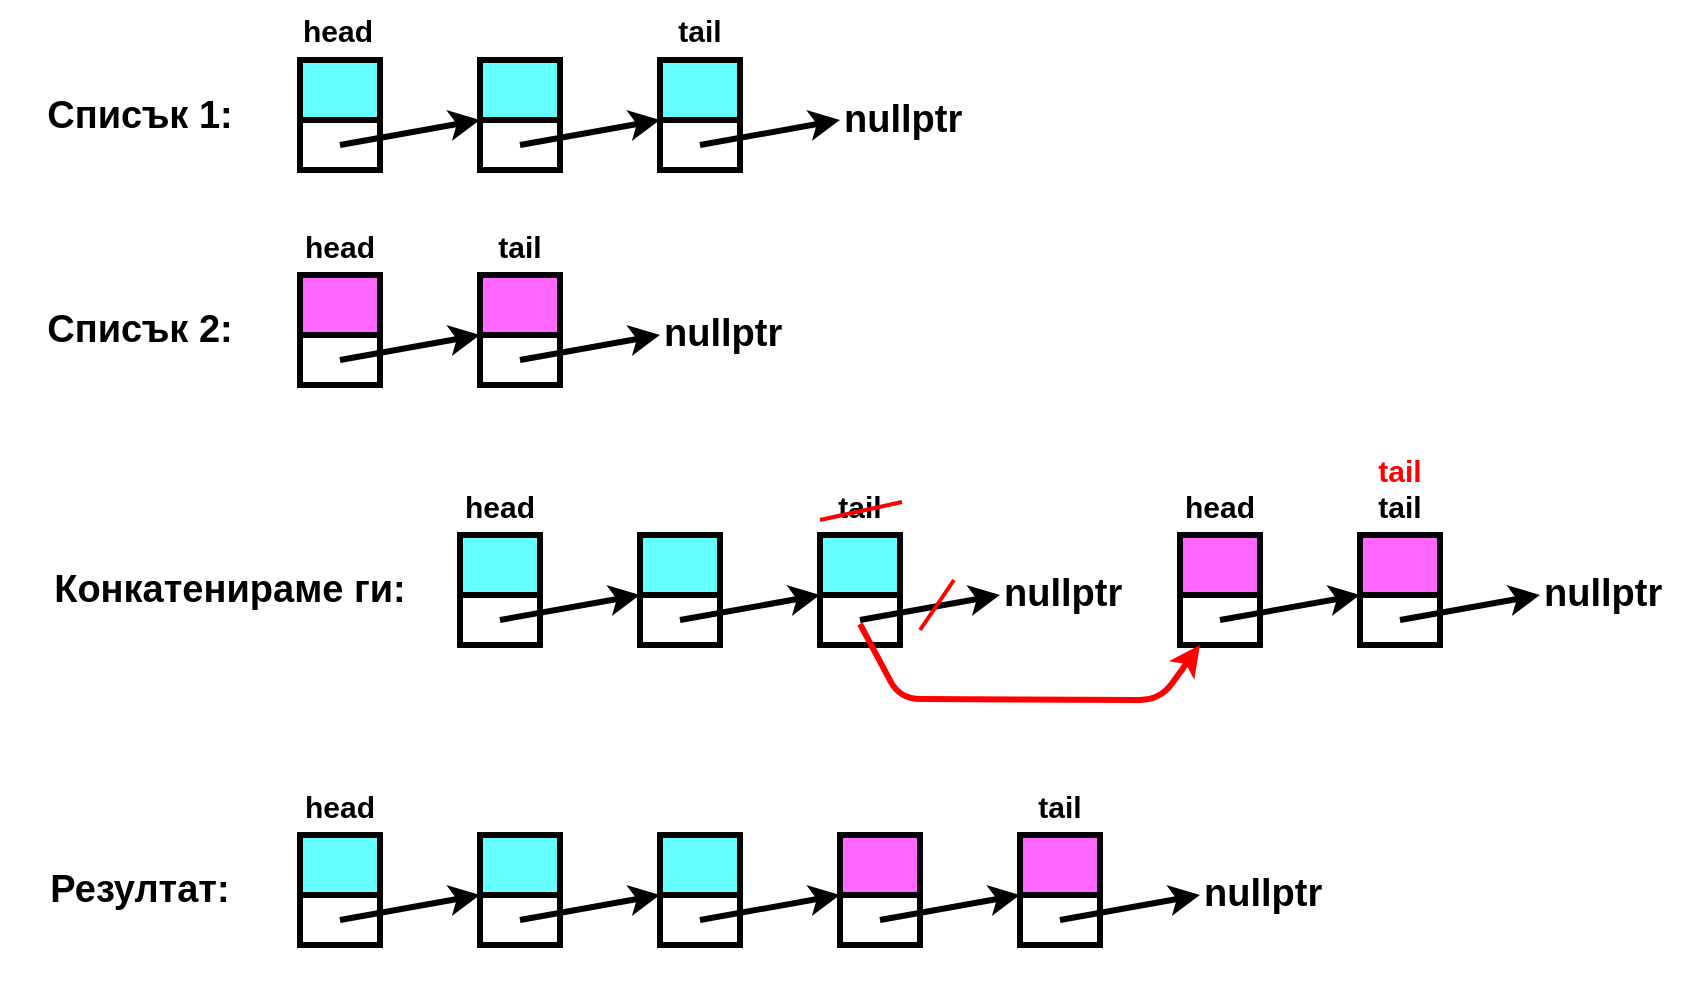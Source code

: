 <mxfile>
    <diagram id="t32mJc6sdXoTrW4kKlci" name="Page-1">
        <mxGraphModel dx="886" dy="768" grid="1" gridSize="10" guides="1" tooltips="1" connect="1" arrows="1" fold="1" page="1" pageScale="1" pageWidth="850" pageHeight="1100" background="#FFFFFF" math="0" shadow="0">
            <root>
                <mxCell id="0"/>
                <mxCell id="1" parent="0"/>
                <mxCell id="2" value="&lt;font color=&quot;#000000&quot; style=&quot;font-size: 19px;&quot;&gt;&lt;span style=&quot;font-size: 19px;&quot;&gt;Списък 1:&lt;/span&gt;&lt;/font&gt;" style="text;html=1;strokeColor=none;fillColor=none;align=center;verticalAlign=middle;whiteSpace=wrap;rounded=0;fontStyle=1;fontSize=19;" parent="1" vertex="1">
                    <mxGeometry y="92.5" width="140" height="30" as="geometry"/>
                </mxCell>
                <mxCell id="3" value="&lt;font color=&quot;#000000&quot; style=&quot;font-size: 19px;&quot;&gt;&lt;span style=&quot;font-size: 19px;&quot;&gt;Списък 2:&lt;/span&gt;&lt;/font&gt;" style="text;html=1;strokeColor=none;fillColor=none;align=center;verticalAlign=middle;whiteSpace=wrap;rounded=0;fontStyle=1;fontSize=19;" parent="1" vertex="1">
                    <mxGeometry y="200" width="140" height="30" as="geometry"/>
                </mxCell>
                <mxCell id="4" value="" style="rounded=0;whiteSpace=wrap;html=1;fontSize=14;fontColor=#000000;fillColor=#FFFFFF;strokeWidth=3;strokeColor=#000000;" parent="1" vertex="1">
                    <mxGeometry x="150" y="80" width="40" height="55" as="geometry"/>
                </mxCell>
                <mxCell id="5" value="" style="rounded=0;whiteSpace=wrap;html=1;fontSize=14;fontColor=#000000;fillColor=#FFFFFF;strokeWidth=3;strokeColor=#000000;" parent="1" vertex="1">
                    <mxGeometry x="240" y="80" width="40" height="55" as="geometry"/>
                </mxCell>
                <mxCell id="6" value="" style="rounded=0;whiteSpace=wrap;html=1;fontSize=14;fontColor=#000000;fillColor=#FFFFFF;strokeWidth=3;strokeColor=#000000;" parent="1" vertex="1">
                    <mxGeometry x="330" y="80" width="40" height="55" as="geometry"/>
                </mxCell>
                <mxCell id="7" value="" style="rounded=0;whiteSpace=wrap;html=1;fontSize=14;fontColor=#000000;fillColor=#FFFFFF;strokeWidth=3;strokeColor=#000000;" parent="1" vertex="1">
                    <mxGeometry x="680" y="317.5" width="40" height="55" as="geometry"/>
                </mxCell>
                <mxCell id="8" value="" style="rounded=0;whiteSpace=wrap;html=1;fontSize=14;fontColor=#000000;fillColor=#FFFFFF;strokeWidth=3;strokeColor=#000000;" parent="1" vertex="1">
                    <mxGeometry x="590" y="317.5" width="40" height="55" as="geometry"/>
                </mxCell>
                <mxCell id="9" value="&lt;font color=&quot;#000000&quot; style=&quot;font-size: 19px;&quot;&gt;&lt;span style=&quot;font-size: 19px;&quot;&gt;Конкатенираме ги:&lt;/span&gt;&lt;/font&gt;" style="text;html=1;strokeColor=none;fillColor=none;align=center;verticalAlign=middle;whiteSpace=wrap;rounded=0;fontStyle=1;fontSize=19;" parent="1" vertex="1">
                    <mxGeometry y="330" width="230" height="30" as="geometry"/>
                </mxCell>
                <mxCell id="10" value="" style="rounded=0;whiteSpace=wrap;html=1;fontSize=14;fontColor=#000000;fillColor=#FFFFFF;strokeWidth=3;strokeColor=#000000;" parent="1" vertex="1">
                    <mxGeometry x="230" y="317.5" width="40" height="55" as="geometry"/>
                </mxCell>
                <mxCell id="11" value="" style="rounded=0;whiteSpace=wrap;html=1;fontSize=14;fontColor=#000000;fillColor=#FFFFFF;strokeWidth=3;strokeColor=#000000;" parent="1" vertex="1">
                    <mxGeometry x="320" y="317.5" width="40" height="55" as="geometry"/>
                </mxCell>
                <mxCell id="12" value="" style="rounded=0;whiteSpace=wrap;html=1;fontSize=14;fontColor=#000000;fillColor=#FFFFFF;strokeWidth=3;strokeColor=#000000;" parent="1" vertex="1">
                    <mxGeometry x="410" y="317.5" width="40" height="55" as="geometry"/>
                </mxCell>
                <mxCell id="13" value="" style="rounded=0;whiteSpace=wrap;html=1;fontSize=14;fontColor=#000000;fillColor=#FFFFFF;strokeWidth=3;strokeColor=#000000;" parent="1" vertex="1">
                    <mxGeometry x="240" y="187.5" width="40" height="55" as="geometry"/>
                </mxCell>
                <mxCell id="14" value="" style="rounded=0;whiteSpace=wrap;html=1;fontSize=14;fontColor=#000000;fillColor=#FFFFFF;strokeWidth=3;strokeColor=#000000;" parent="1" vertex="1">
                    <mxGeometry x="150" y="187.5" width="40" height="55" as="geometry"/>
                </mxCell>
                <mxCell id="15" value="&lt;font color=&quot;#000000&quot; style=&quot;font-size: 19px;&quot;&gt;&lt;span style=&quot;font-size: 19px;&quot;&gt;Резултат:&lt;/span&gt;&lt;/font&gt;" style="text;html=1;strokeColor=none;fillColor=none;align=center;verticalAlign=middle;whiteSpace=wrap;rounded=0;fontStyle=1;fontSize=19;" parent="1" vertex="1">
                    <mxGeometry y="480" width="140" height="30" as="geometry"/>
                </mxCell>
                <mxCell id="17" value="" style="rounded=0;whiteSpace=wrap;html=1;fontSize=14;fontColor=#000000;fillColor=#FFFFFF;strokeWidth=3;strokeColor=#000000;" parent="1" vertex="1">
                    <mxGeometry x="510" y="467.5" width="40" height="55" as="geometry"/>
                </mxCell>
                <mxCell id="18" value="" style="rounded=0;whiteSpace=wrap;html=1;fontSize=14;fontColor=#000000;fillColor=#FFFFFF;strokeWidth=3;strokeColor=#000000;" parent="1" vertex="1">
                    <mxGeometry x="420" y="467.5" width="40" height="55" as="geometry"/>
                </mxCell>
                <mxCell id="19" value="" style="rounded=0;whiteSpace=wrap;html=1;fontSize=14;fontColor=#000000;fillColor=#FFFFFF;strokeWidth=3;strokeColor=#000000;" parent="1" vertex="1">
                    <mxGeometry x="150" y="467.5" width="40" height="55" as="geometry"/>
                </mxCell>
                <mxCell id="20" value="" style="rounded=0;whiteSpace=wrap;html=1;fontSize=14;fontColor=#000000;fillColor=#FFFFFF;strokeWidth=3;strokeColor=#000000;" parent="1" vertex="1">
                    <mxGeometry x="240" y="467.5" width="40" height="55" as="geometry"/>
                </mxCell>
                <mxCell id="21" value="" style="rounded=0;whiteSpace=wrap;html=1;fontSize=14;fontColor=#000000;fillColor=#FFFFFF;strokeWidth=3;strokeColor=#000000;" parent="1" vertex="1">
                    <mxGeometry x="330" y="467.5" width="40" height="55" as="geometry"/>
                </mxCell>
                <mxCell id="24" value="" style="rounded=0;whiteSpace=wrap;html=1;fontSize=14;fontColor=#000000;fillColor=#66FFFF;strokeWidth=3;strokeColor=#000000;" parent="1" vertex="1">
                    <mxGeometry x="150" y="80" width="40" height="30" as="geometry"/>
                </mxCell>
                <mxCell id="25" value="" style="rounded=0;whiteSpace=wrap;html=1;fontSize=14;fontColor=#000000;fillColor=#66FFFF;strokeWidth=3;strokeColor=#000000;" parent="1" vertex="1">
                    <mxGeometry x="240" y="80" width="40" height="30" as="geometry"/>
                </mxCell>
                <mxCell id="26" value="" style="rounded=0;whiteSpace=wrap;html=1;fontSize=14;fontColor=#000000;fillColor=#66FFFF;strokeWidth=3;strokeColor=#000000;" parent="1" vertex="1">
                    <mxGeometry x="330" y="80" width="40" height="30" as="geometry"/>
                </mxCell>
                <mxCell id="27" value="" style="rounded=0;whiteSpace=wrap;html=1;fontSize=14;fontColor=#000000;fillColor=#FF66FF;strokeWidth=3;strokeColor=#000000;" parent="1" vertex="1">
                    <mxGeometry x="150" y="187.5" width="40" height="30" as="geometry"/>
                </mxCell>
                <mxCell id="28" value="" style="rounded=0;whiteSpace=wrap;html=1;fontSize=14;fontColor=#000000;fillColor=#FF66FF;strokeWidth=3;strokeColor=#000000;" parent="1" vertex="1">
                    <mxGeometry x="240" y="187.5" width="40" height="30" as="geometry"/>
                </mxCell>
                <mxCell id="29" value="" style="rounded=0;whiteSpace=wrap;html=1;fontSize=14;fontColor=#000000;fillColor=#66FFFF;strokeWidth=3;strokeColor=#000000;" parent="1" vertex="1">
                    <mxGeometry x="230" y="317.5" width="40" height="30" as="geometry"/>
                </mxCell>
                <mxCell id="30" value="" style="rounded=0;whiteSpace=wrap;html=1;fontSize=14;fontColor=#000000;fillColor=#66FFFF;strokeWidth=3;strokeColor=#000000;" parent="1" vertex="1">
                    <mxGeometry x="320" y="317.5" width="40" height="30" as="geometry"/>
                </mxCell>
                <mxCell id="32" value="" style="rounded=0;whiteSpace=wrap;html=1;fontSize=14;fontColor=#000000;fillColor=#66FFFF;strokeWidth=3;strokeColor=#000000;" parent="1" vertex="1">
                    <mxGeometry x="410" y="317.5" width="40" height="30" as="geometry"/>
                </mxCell>
                <mxCell id="33" value="" style="rounded=0;whiteSpace=wrap;html=1;fontSize=14;fontColor=#000000;fillColor=#66FFFF;strokeWidth=3;strokeColor=#000000;" parent="1" vertex="1">
                    <mxGeometry x="240" y="467.5" width="40" height="30" as="geometry"/>
                </mxCell>
                <mxCell id="34" value="" style="rounded=0;whiteSpace=wrap;html=1;fontSize=14;fontColor=#000000;fillColor=#66FFFF;strokeWidth=3;strokeColor=#000000;" parent="1" vertex="1">
                    <mxGeometry x="150" y="467.5" width="40" height="30" as="geometry"/>
                </mxCell>
                <mxCell id="35" value="" style="rounded=0;whiteSpace=wrap;html=1;fontSize=14;fontColor=#000000;fillColor=#66FFFF;strokeWidth=3;strokeColor=#000000;" parent="1" vertex="1">
                    <mxGeometry x="330" y="467.5" width="40" height="30" as="geometry"/>
                </mxCell>
                <mxCell id="36" value="" style="rounded=0;whiteSpace=wrap;html=1;fontSize=14;fontColor=#000000;fillColor=#FF66FF;strokeWidth=3;strokeColor=#000000;" parent="1" vertex="1">
                    <mxGeometry x="420" y="467.5" width="40" height="30" as="geometry"/>
                </mxCell>
                <mxCell id="37" value="" style="rounded=0;whiteSpace=wrap;html=1;fontSize=14;fontColor=#000000;fillColor=#FF66FF;strokeWidth=3;strokeColor=#000000;" parent="1" vertex="1">
                    <mxGeometry x="510" y="467.5" width="40" height="30" as="geometry"/>
                </mxCell>
                <mxCell id="38" value="" style="rounded=0;whiteSpace=wrap;html=1;fontSize=14;fontColor=#000000;fillColor=#FF66FF;strokeWidth=3;strokeColor=#000000;" parent="1" vertex="1">
                    <mxGeometry x="590" y="317.5" width="40" height="30" as="geometry"/>
                </mxCell>
                <mxCell id="39" value="" style="rounded=0;whiteSpace=wrap;html=1;fontSize=14;fontColor=#000000;fillColor=#FF66FF;strokeWidth=3;strokeColor=#000000;" parent="1" vertex="1">
                    <mxGeometry x="680" y="317.5" width="40" height="30" as="geometry"/>
                </mxCell>
                <mxCell id="42" value="" style="endArrow=classic;html=1;fontSize=19;fontColor=#000000;strokeColor=#000000;strokeWidth=3;entryX=0;entryY=1;entryDx=0;entryDy=0;rounded=1;" parent="1" target="25" edge="1">
                    <mxGeometry width="50" height="50" relative="1" as="geometry">
                        <mxPoint x="170" y="122.5" as="sourcePoint"/>
                        <mxPoint x="230" y="102.5" as="targetPoint"/>
                    </mxGeometry>
                </mxCell>
                <mxCell id="43" value="" style="endArrow=classic;html=1;fontSize=19;fontColor=#000000;strokeColor=#000000;strokeWidth=3;entryX=0;entryY=1;entryDx=0;entryDy=0;" parent="1" edge="1">
                    <mxGeometry width="50" height="50" relative="1" as="geometry">
                        <mxPoint x="260" y="122.5" as="sourcePoint"/>
                        <mxPoint x="330" y="110" as="targetPoint"/>
                    </mxGeometry>
                </mxCell>
                <mxCell id="45" value="" style="endArrow=classic;html=1;fontSize=19;fontColor=#000000;strokeColor=#000000;strokeWidth=3;entryX=0;entryY=1;entryDx=0;entryDy=0;rounded=1;" parent="1" edge="1">
                    <mxGeometry width="50" height="50" relative="1" as="geometry">
                        <mxPoint x="170" y="230" as="sourcePoint"/>
                        <mxPoint x="240" y="217.5" as="targetPoint"/>
                    </mxGeometry>
                </mxCell>
                <mxCell id="46" value="" style="endArrow=classic;html=1;fontSize=19;fontColor=#000000;strokeColor=#000000;strokeWidth=3;entryX=0;entryY=1;entryDx=0;entryDy=0;rounded=1;" parent="1" edge="1">
                    <mxGeometry width="50" height="50" relative="1" as="geometry">
                        <mxPoint x="250" y="360" as="sourcePoint"/>
                        <mxPoint x="320" y="347.5" as="targetPoint"/>
                    </mxGeometry>
                </mxCell>
                <mxCell id="47" value="" style="endArrow=classic;html=1;fontSize=19;fontColor=#000000;strokeColor=#000000;strokeWidth=3;entryX=0;entryY=1;entryDx=0;entryDy=0;rounded=1;" parent="1" edge="1">
                    <mxGeometry width="50" height="50" relative="1" as="geometry">
                        <mxPoint x="340" y="360" as="sourcePoint"/>
                        <mxPoint x="410" y="347.5" as="targetPoint"/>
                    </mxGeometry>
                </mxCell>
                <mxCell id="48" value="" style="endArrow=classic;html=1;fontSize=19;fontColor=#000000;strokeColor=#000000;strokeWidth=3;entryX=0;entryY=1;entryDx=0;entryDy=0;rounded=1;" parent="1" edge="1">
                    <mxGeometry width="50" height="50" relative="1" as="geometry">
                        <mxPoint x="610" y="360" as="sourcePoint"/>
                        <mxPoint x="680" y="347.5" as="targetPoint"/>
                    </mxGeometry>
                </mxCell>
                <mxCell id="49" value="" style="endArrow=classic;html=1;fontSize=19;fontColor=#000000;strokeColor=#000000;strokeWidth=3;entryX=0;entryY=1;entryDx=0;entryDy=0;rounded=1;" parent="1" edge="1">
                    <mxGeometry width="50" height="50" relative="1" as="geometry">
                        <mxPoint x="170" y="510" as="sourcePoint"/>
                        <mxPoint x="240" y="497.5" as="targetPoint"/>
                    </mxGeometry>
                </mxCell>
                <mxCell id="50" value="" style="endArrow=classic;html=1;fontSize=19;fontColor=#000000;strokeColor=#000000;strokeWidth=3;entryX=0;entryY=1;entryDx=0;entryDy=0;rounded=1;" parent="1" edge="1">
                    <mxGeometry width="50" height="50" relative="1" as="geometry">
                        <mxPoint x="260" y="510" as="sourcePoint"/>
                        <mxPoint x="330" y="497.5" as="targetPoint"/>
                    </mxGeometry>
                </mxCell>
                <mxCell id="51" value="" style="endArrow=classic;html=1;fontSize=19;fontColor=#000000;strokeColor=#000000;strokeWidth=3;entryX=0;entryY=1;entryDx=0;entryDy=0;rounded=1;" parent="1" edge="1">
                    <mxGeometry width="50" height="50" relative="1" as="geometry">
                        <mxPoint x="350" y="510" as="sourcePoint"/>
                        <mxPoint x="420" y="497.5" as="targetPoint"/>
                    </mxGeometry>
                </mxCell>
                <mxCell id="52" value="" style="endArrow=classic;html=1;fontSize=19;fontColor=#000000;strokeColor=#000000;strokeWidth=3;entryX=0;entryY=1;entryDx=0;entryDy=0;rounded=1;" parent="1" edge="1">
                    <mxGeometry width="50" height="50" relative="1" as="geometry">
                        <mxPoint x="440" y="510" as="sourcePoint"/>
                        <mxPoint x="510" y="497.5" as="targetPoint"/>
                    </mxGeometry>
                </mxCell>
                <mxCell id="53" value="" style="endArrow=classic;html=1;fontSize=19;fontColor=#000000;strokeColor=#000000;strokeWidth=3;entryX=0;entryY=1;entryDx=0;entryDy=0;" parent="1" edge="1">
                    <mxGeometry width="50" height="50" relative="1" as="geometry">
                        <mxPoint x="350" y="122.5" as="sourcePoint"/>
                        <mxPoint x="420" y="110.0" as="targetPoint"/>
                    </mxGeometry>
                </mxCell>
                <mxCell id="54" value="&lt;font color=&quot;#000000&quot; style=&quot;font-size: 19px;&quot;&gt;&lt;span style=&quot;font-size: 19px;&quot;&gt;nullptr&lt;/span&gt;&lt;/font&gt;" style="text;html=1;strokeColor=none;fillColor=none;align=left;verticalAlign=middle;whiteSpace=wrap;rounded=0;fontStyle=1;fontSize=19;" parent="1" vertex="1">
                    <mxGeometry x="420" y="95" width="100" height="30" as="geometry"/>
                </mxCell>
                <mxCell id="55" value="" style="endArrow=classic;html=1;fontSize=19;fontColor=#000000;strokeColor=#000000;strokeWidth=3;entryX=0;entryY=1;entryDx=0;entryDy=0;" parent="1" edge="1">
                    <mxGeometry width="50" height="50" relative="1" as="geometry">
                        <mxPoint x="260" y="230.0" as="sourcePoint"/>
                        <mxPoint x="330" y="217.5" as="targetPoint"/>
                    </mxGeometry>
                </mxCell>
                <mxCell id="56" value="&lt;font color=&quot;#000000&quot; style=&quot;font-size: 19px;&quot;&gt;&lt;span style=&quot;font-size: 19px;&quot;&gt;nullptr&lt;/span&gt;&lt;/font&gt;" style="text;html=1;strokeColor=none;fillColor=none;align=left;verticalAlign=middle;whiteSpace=wrap;rounded=0;fontStyle=1;fontSize=19;" parent="1" vertex="1">
                    <mxGeometry x="330" y="202" width="100" height="30" as="geometry"/>
                </mxCell>
                <mxCell id="57" value="" style="endArrow=classic;html=1;fontSize=19;fontColor=#000000;strokeColor=#000000;strokeWidth=3;entryX=0;entryY=1;entryDx=0;entryDy=0;" parent="1" edge="1">
                    <mxGeometry width="50" height="50" relative="1" as="geometry">
                        <mxPoint x="430" y="360.0" as="sourcePoint"/>
                        <mxPoint x="500" y="347.5" as="targetPoint"/>
                    </mxGeometry>
                </mxCell>
                <mxCell id="58" value="&lt;font color=&quot;#000000&quot; style=&quot;font-size: 19px;&quot;&gt;&lt;span style=&quot;font-size: 19px;&quot;&gt;nullptr&lt;/span&gt;&lt;/font&gt;" style="text;html=1;strokeColor=none;fillColor=none;align=left;verticalAlign=middle;whiteSpace=wrap;rounded=0;fontStyle=1;fontSize=19;" parent="1" vertex="1">
                    <mxGeometry x="770" y="332" width="80" height="30" as="geometry"/>
                </mxCell>
                <mxCell id="59" value="" style="endArrow=classic;html=1;fontSize=19;fontColor=#000000;strokeColor=#000000;strokeWidth=3;entryX=0;entryY=1;entryDx=0;entryDy=0;" parent="1" edge="1">
                    <mxGeometry width="50" height="50" relative="1" as="geometry">
                        <mxPoint x="530" y="510" as="sourcePoint"/>
                        <mxPoint x="600" y="497.5" as="targetPoint"/>
                    </mxGeometry>
                </mxCell>
                <mxCell id="60" value="" style="endArrow=classic;html=1;fontSize=19;fontColor=#000000;strokeColor=#000000;strokeWidth=3;entryX=0;entryY=1;entryDx=0;entryDy=0;" parent="1" edge="1">
                    <mxGeometry width="50" height="50" relative="1" as="geometry">
                        <mxPoint x="700" y="360" as="sourcePoint"/>
                        <mxPoint x="770" y="347.5" as="targetPoint"/>
                    </mxGeometry>
                </mxCell>
                <mxCell id="61" value="&lt;font color=&quot;#000000&quot; style=&quot;font-size: 19px;&quot;&gt;&lt;span style=&quot;font-size: 19px;&quot;&gt;nullptr&lt;/span&gt;&lt;/font&gt;" style="text;html=1;strokeColor=none;fillColor=none;align=left;verticalAlign=top;whiteSpace=wrap;rounded=0;fontStyle=1;fontSize=19;" parent="1" vertex="1">
                    <mxGeometry x="600" y="479" width="100" height="68" as="geometry"/>
                </mxCell>
                <mxCell id="62" value="&lt;font color=&quot;#000000&quot; style=&quot;font-size: 19px;&quot;&gt;&lt;span style=&quot;font-size: 19px;&quot;&gt;nullptr&lt;/span&gt;&lt;/font&gt;" style="text;html=1;strokeColor=none;fillColor=none;align=left;verticalAlign=middle;whiteSpace=wrap;rounded=0;fontStyle=1;fontSize=19;" parent="1" vertex="1">
                    <mxGeometry x="500" y="332" width="100" height="30" as="geometry"/>
                </mxCell>
                <mxCell id="64" value="&lt;font size=&quot;1&quot; style=&quot;&quot;&gt;&lt;b style=&quot;font-size: 15px;&quot;&gt;head&lt;/b&gt;&lt;/font&gt;" style="text;html=1;strokeColor=none;fillColor=none;align=center;verticalAlign=middle;whiteSpace=wrap;rounded=0;fontSize=19;fontColor=#000000;" parent="1" vertex="1">
                    <mxGeometry x="139" y="50" width="60" height="30" as="geometry"/>
                </mxCell>
                <mxCell id="65" value="&lt;font size=&quot;1&quot; style=&quot;&quot;&gt;&lt;b style=&quot;font-size: 15px;&quot;&gt;head&lt;/b&gt;&lt;/font&gt;" style="text;html=1;strokeColor=none;fillColor=none;align=center;verticalAlign=middle;whiteSpace=wrap;rounded=0;fontSize=19;fontColor=#000000;" parent="1" vertex="1">
                    <mxGeometry x="140" y="157.5" width="60" height="30" as="geometry"/>
                </mxCell>
                <mxCell id="66" value="&lt;font size=&quot;1&quot; style=&quot;&quot;&gt;&lt;b style=&quot;font-size: 15px;&quot;&gt;head&lt;/b&gt;&lt;/font&gt;" style="text;html=1;strokeColor=none;fillColor=none;align=center;verticalAlign=middle;whiteSpace=wrap;rounded=0;fontSize=19;fontColor=#000000;" parent="1" vertex="1">
                    <mxGeometry x="220" y="287.5" width="60" height="30" as="geometry"/>
                </mxCell>
                <mxCell id="67" value="&lt;font size=&quot;1&quot; style=&quot;&quot;&gt;&lt;b style=&quot;font-size: 15px;&quot;&gt;head&lt;/b&gt;&lt;/font&gt;" style="text;html=1;strokeColor=none;fillColor=none;align=center;verticalAlign=middle;whiteSpace=wrap;rounded=0;fontSize=19;fontColor=#000000;" parent="1" vertex="1">
                    <mxGeometry x="580" y="287.5" width="60" height="30" as="geometry"/>
                </mxCell>
                <mxCell id="68" value="&lt;font size=&quot;1&quot; style=&quot;&quot;&gt;&lt;b style=&quot;font-size: 15px;&quot;&gt;head&lt;/b&gt;&lt;/font&gt;" style="text;html=1;strokeColor=none;fillColor=none;align=center;verticalAlign=middle;whiteSpace=wrap;rounded=0;fontSize=19;fontColor=#000000;" parent="1" vertex="1">
                    <mxGeometry x="140" y="437.5" width="60" height="30" as="geometry"/>
                </mxCell>
                <mxCell id="69" value="&lt;font size=&quot;1&quot; style=&quot;&quot;&gt;&lt;b style=&quot;font-size: 15px;&quot;&gt;tail&lt;/b&gt;&lt;/font&gt;" style="text;html=1;strokeColor=none;fillColor=none;align=center;verticalAlign=middle;whiteSpace=wrap;rounded=0;fontSize=19;fontColor=#000000;" parent="1" vertex="1">
                    <mxGeometry x="320" y="50" width="60" height="30" as="geometry"/>
                </mxCell>
                <mxCell id="71" value="&lt;font size=&quot;1&quot; style=&quot;&quot;&gt;&lt;b style=&quot;font-size: 15px;&quot;&gt;tail&lt;/b&gt;&lt;/font&gt;" style="text;html=1;strokeColor=none;fillColor=none;align=center;verticalAlign=middle;whiteSpace=wrap;rounded=0;fontSize=19;fontColor=#000000;" parent="1" vertex="1">
                    <mxGeometry x="230" y="157.5" width="60" height="30" as="geometry"/>
                </mxCell>
                <mxCell id="72" value="&lt;font size=&quot;1&quot; style=&quot;&quot;&gt;&lt;b style=&quot;font-size: 15px;&quot;&gt;tail&lt;/b&gt;&lt;/font&gt;" style="text;html=1;strokeColor=none;fillColor=none;align=center;verticalAlign=middle;whiteSpace=wrap;rounded=0;fontSize=19;fontColor=#000000;" parent="1" vertex="1">
                    <mxGeometry x="400" y="287.5" width="60" height="30" as="geometry"/>
                </mxCell>
                <mxCell id="73" value="&lt;font size=&quot;1&quot; style=&quot;&quot;&gt;&lt;b style=&quot;font-size: 15px;&quot;&gt;tail&lt;/b&gt;&lt;/font&gt;" style="text;html=1;strokeColor=none;fillColor=none;align=center;verticalAlign=middle;whiteSpace=wrap;rounded=0;fontSize=19;fontColor=#000000;" parent="1" vertex="1">
                    <mxGeometry x="670" y="287.5" width="60" height="30" as="geometry"/>
                </mxCell>
                <mxCell id="74" value="&lt;font size=&quot;1&quot; style=&quot;&quot;&gt;&lt;b style=&quot;font-size: 15px;&quot;&gt;tail&lt;/b&gt;&lt;/font&gt;" style="text;html=1;strokeColor=none;fillColor=none;align=center;verticalAlign=middle;whiteSpace=wrap;rounded=0;fontSize=19;fontColor=#000000;" parent="1" vertex="1">
                    <mxGeometry x="500" y="437.5" width="60" height="30" as="geometry"/>
                </mxCell>
                <mxCell id="76" value="" style="endArrow=none;html=1;rounded=1;strokeColor=#FF0000;strokeWidth=2;fontSize=15;fontColor=#FF0000;" parent="1" edge="1">
                    <mxGeometry width="50" height="50" relative="1" as="geometry">
                        <mxPoint x="410" y="310" as="sourcePoint"/>
                        <mxPoint x="451" y="301" as="targetPoint"/>
                    </mxGeometry>
                </mxCell>
                <mxCell id="77" value="" style="endArrow=none;html=1;rounded=1;strokeColor=#FF0000;strokeWidth=2;fontSize=15;fontColor=#FF0000;" parent="1" edge="1">
                    <mxGeometry width="50" height="50" relative="1" as="geometry">
                        <mxPoint x="460" y="365" as="sourcePoint"/>
                        <mxPoint x="477" y="340" as="targetPoint"/>
                    </mxGeometry>
                </mxCell>
                <mxCell id="79" value="" style="endArrow=classic;html=1;fontSize=19;fontColor=#000000;strokeColor=#FF0000;strokeWidth=3;entryX=0.25;entryY=1;entryDx=0;entryDy=0;" parent="1" target="8" edge="1">
                    <mxGeometry width="50" height="50" relative="1" as="geometry">
                        <mxPoint x="430" y="362" as="sourcePoint"/>
                        <mxPoint x="590" y="372" as="targetPoint"/>
                        <Array as="points">
                            <mxPoint x="450" y="399.5"/>
                            <mxPoint x="580" y="400"/>
                        </Array>
                    </mxGeometry>
                </mxCell>
                <mxCell id="80" value="&lt;font size=&quot;1&quot; style=&quot;&quot;&gt;&lt;b style=&quot;font-size: 15px;&quot;&gt;tail&lt;/b&gt;&lt;/font&gt;" style="text;html=1;strokeColor=none;fillColor=none;align=center;verticalAlign=middle;whiteSpace=wrap;rounded=0;fontSize=19;fontColor=#FF0000;" parent="1" vertex="1">
                    <mxGeometry x="670" y="270" width="60" height="30" as="geometry"/>
                </mxCell>
            </root>
        </mxGraphModel>
    </diagram>
</mxfile>